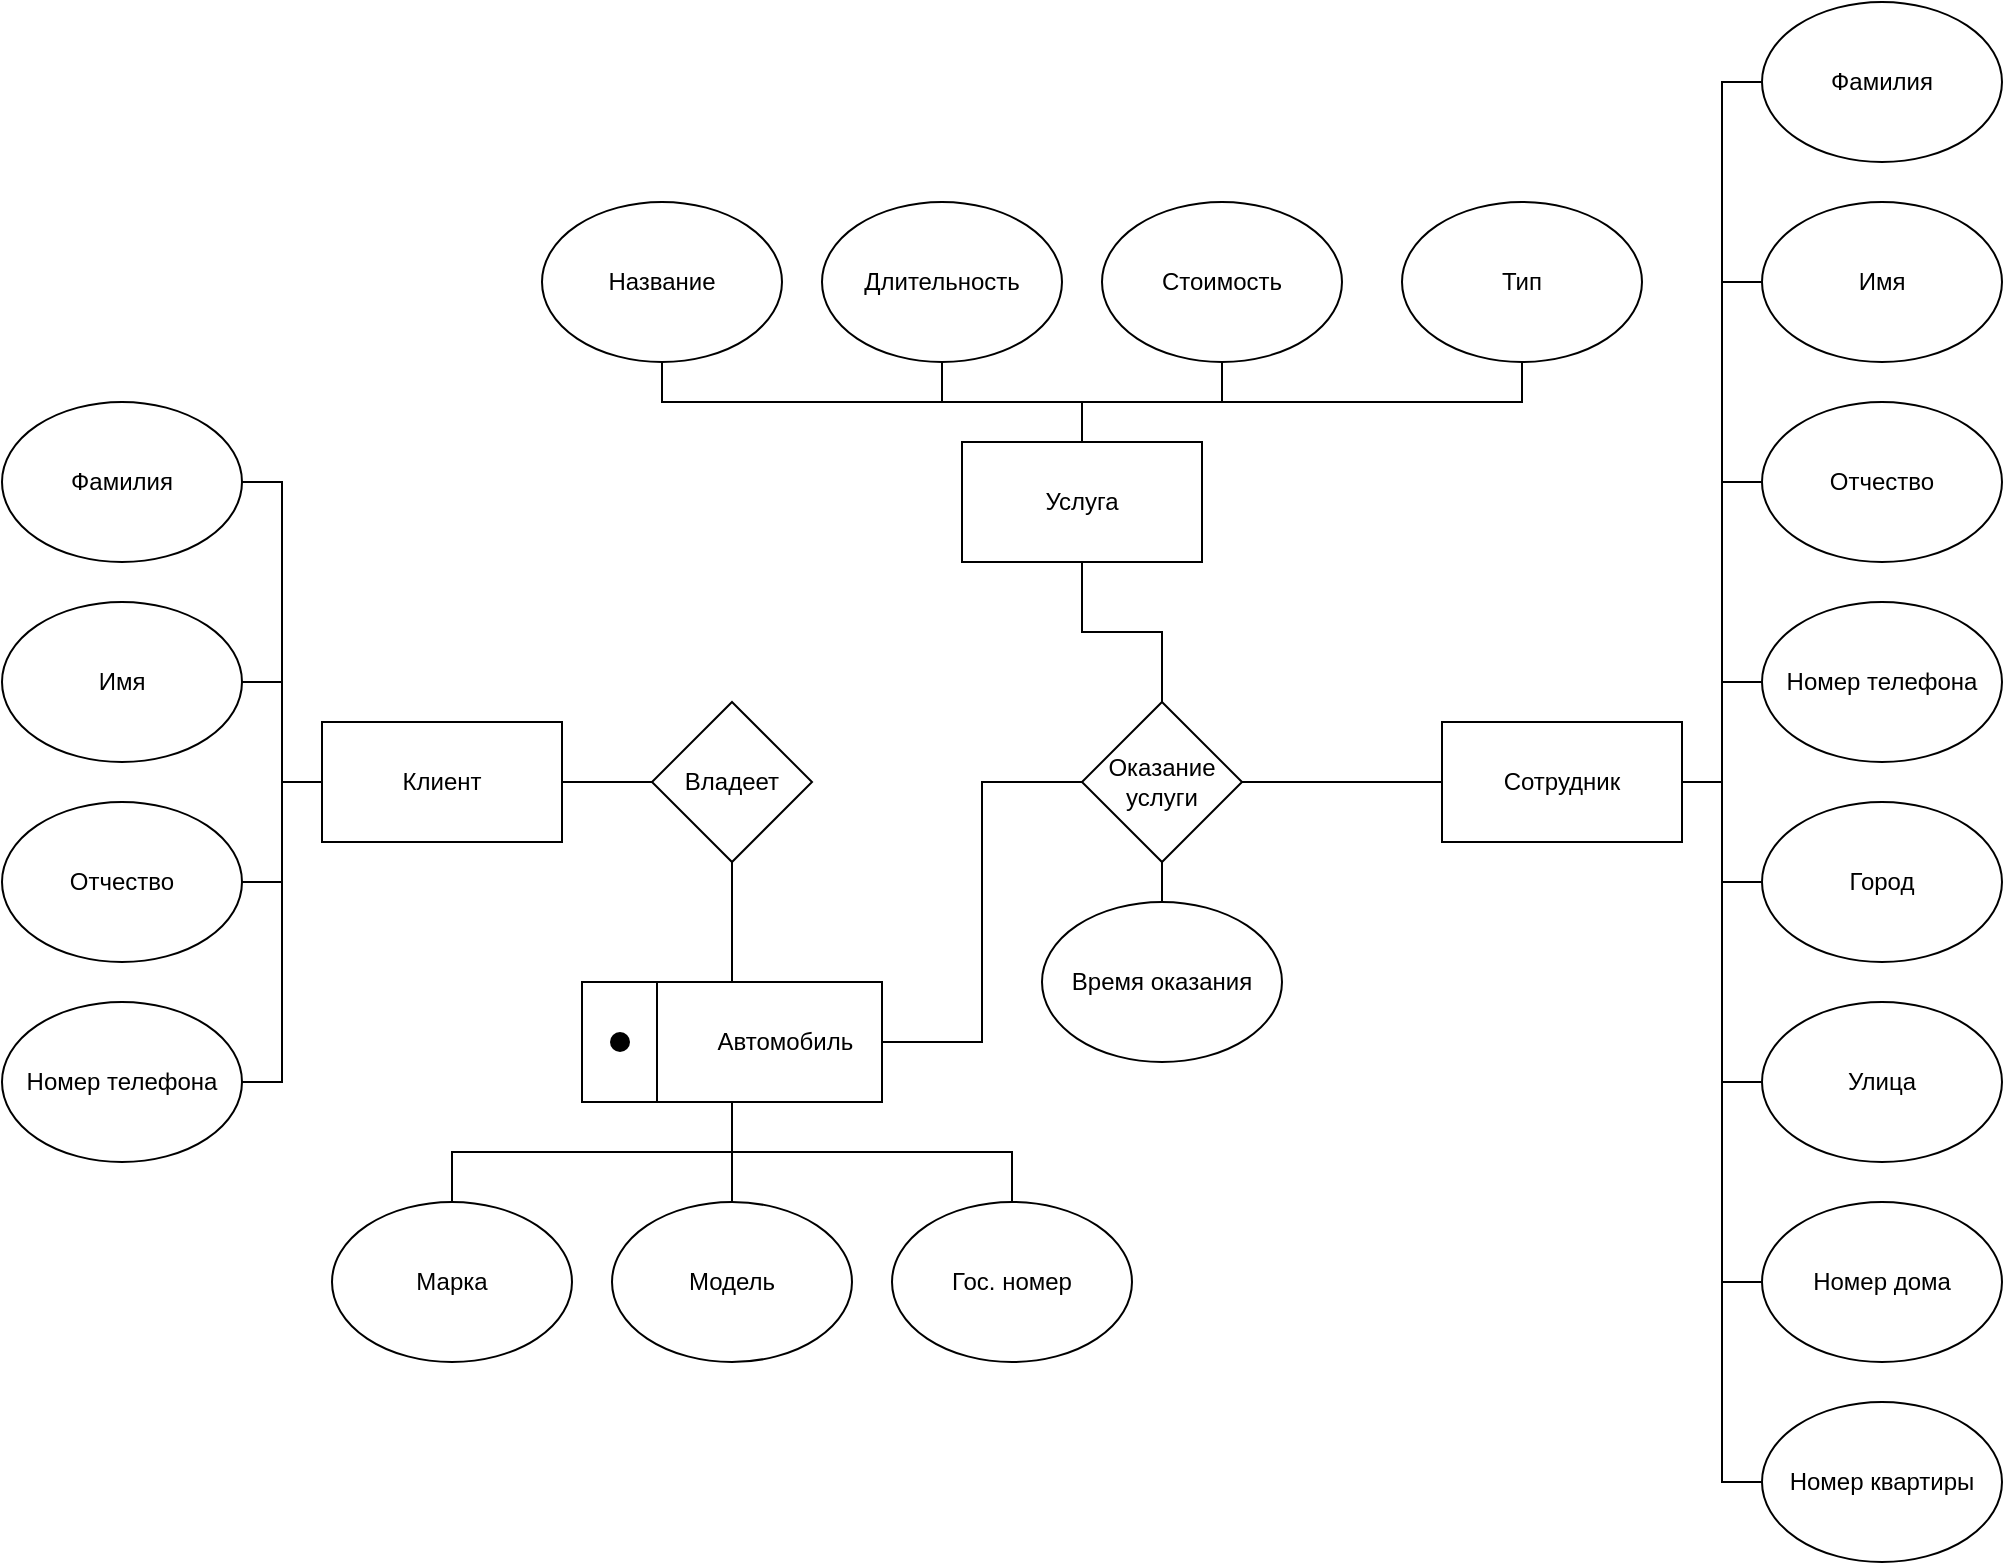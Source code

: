 <mxfile version="22.0.5" type="github">
  <diagram name="Страница — 1" id="yh4e-zj951A9Xb1wQFh0">
    <mxGraphModel dx="1313" dy="1997" grid="1" gridSize="10" guides="1" tooltips="1" connect="1" arrows="1" fold="1" page="1" pageScale="1" pageWidth="827" pageHeight="1169" math="0" shadow="0">
      <root>
        <mxCell id="0" />
        <mxCell id="1" parent="0" />
        <mxCell id="rchWkLcniJHJo5OMW7Qn-70" style="edgeStyle=orthogonalEdgeStyle;rounded=0;orthogonalLoop=1;jettySize=auto;html=1;exitX=0.5;exitY=0;exitDx=0;exitDy=0;entryX=0.5;entryY=1;entryDx=0;entryDy=0;endArrow=none;endFill=0;" edge="1" parent="1" source="rchWkLcniJHJo5OMW7Qn-1" target="rchWkLcniJHJo5OMW7Qn-3">
          <mxGeometry relative="1" as="geometry" />
        </mxCell>
        <mxCell id="rchWkLcniJHJo5OMW7Qn-1" value="Марка" style="ellipse;whiteSpace=wrap;html=1;" vertex="1" parent="1">
          <mxGeometry x="285" y="550" width="120" height="80" as="geometry" />
        </mxCell>
        <mxCell id="rchWkLcniJHJo5OMW7Qn-2" value="Модель" style="ellipse;whiteSpace=wrap;html=1;" vertex="1" parent="1">
          <mxGeometry x="425" y="550" width="120" height="80" as="geometry" />
        </mxCell>
        <mxCell id="rchWkLcniJHJo5OMW7Qn-64" style="edgeStyle=orthogonalEdgeStyle;rounded=0;orthogonalLoop=1;jettySize=auto;html=1;exitX=0.5;exitY=0;exitDx=0;exitDy=0;entryX=0.5;entryY=1;entryDx=0;entryDy=0;endArrow=none;endFill=0;" edge="1" parent="1" source="rchWkLcniJHJo5OMW7Qn-3" target="rchWkLcniJHJo5OMW7Qn-4">
          <mxGeometry relative="1" as="geometry" />
        </mxCell>
        <mxCell id="rchWkLcniJHJo5OMW7Qn-68" style="edgeStyle=orthogonalEdgeStyle;rounded=0;orthogonalLoop=1;jettySize=auto;html=1;exitX=1;exitY=0.5;exitDx=0;exitDy=0;entryX=0;entryY=0.5;entryDx=0;entryDy=0;endArrow=none;endFill=0;" edge="1" parent="1" source="rchWkLcniJHJo5OMW7Qn-3" target="rchWkLcniJHJo5OMW7Qn-40">
          <mxGeometry relative="1" as="geometry" />
        </mxCell>
        <mxCell id="rchWkLcniJHJo5OMW7Qn-69" style="edgeStyle=orthogonalEdgeStyle;rounded=0;orthogonalLoop=1;jettySize=auto;html=1;exitX=0.5;exitY=1;exitDx=0;exitDy=0;entryX=0.5;entryY=0;entryDx=0;entryDy=0;endArrow=none;endFill=0;" edge="1" parent="1" source="rchWkLcniJHJo5OMW7Qn-3" target="rchWkLcniJHJo5OMW7Qn-2">
          <mxGeometry relative="1" as="geometry" />
        </mxCell>
        <mxCell id="rchWkLcniJHJo5OMW7Qn-3" value="&lt;span style=&quot;white-space: pre;&quot;&gt;&#x9;&lt;/span&gt;&lt;span style=&quot;white-space: pre;&quot;&gt;&#x9;&lt;/span&gt;Автомобиль" style="rounded=0;whiteSpace=wrap;html=1;" vertex="1" parent="1">
          <mxGeometry x="410" y="440" width="150" height="60" as="geometry" />
        </mxCell>
        <mxCell id="rchWkLcniJHJo5OMW7Qn-4" value="Владеет" style="rhombus;whiteSpace=wrap;html=1;" vertex="1" parent="1">
          <mxGeometry x="445" y="300" width="80" height="80" as="geometry" />
        </mxCell>
        <mxCell id="rchWkLcniJHJo5OMW7Qn-76" style="edgeStyle=orthogonalEdgeStyle;rounded=0;orthogonalLoop=1;jettySize=auto;html=1;exitX=1;exitY=0.5;exitDx=0;exitDy=0;entryX=0;entryY=0.5;entryDx=0;entryDy=0;endArrow=none;endFill=0;" edge="1" parent="1" source="rchWkLcniJHJo5OMW7Qn-5" target="rchWkLcniJHJo5OMW7Qn-4">
          <mxGeometry relative="1" as="geometry" />
        </mxCell>
        <mxCell id="rchWkLcniJHJo5OMW7Qn-5" value="Клиент" style="rounded=0;whiteSpace=wrap;html=1;" vertex="1" parent="1">
          <mxGeometry x="280" y="310" width="120" height="60" as="geometry" />
        </mxCell>
        <mxCell id="rchWkLcniJHJo5OMW7Qn-71" style="edgeStyle=orthogonalEdgeStyle;rounded=0;orthogonalLoop=1;jettySize=auto;html=1;exitX=0.5;exitY=0;exitDx=0;exitDy=0;entryX=0.5;entryY=1;entryDx=0;entryDy=0;endArrow=none;endFill=0;" edge="1" parent="1" source="rchWkLcniJHJo5OMW7Qn-6" target="rchWkLcniJHJo5OMW7Qn-3">
          <mxGeometry relative="1" as="geometry" />
        </mxCell>
        <mxCell id="rchWkLcniJHJo5OMW7Qn-6" value="Гос. номер" style="ellipse;whiteSpace=wrap;html=1;" vertex="1" parent="1">
          <mxGeometry x="565" y="550" width="120" height="80" as="geometry" />
        </mxCell>
        <mxCell id="rchWkLcniJHJo5OMW7Qn-75" style="edgeStyle=orthogonalEdgeStyle;rounded=0;orthogonalLoop=1;jettySize=auto;html=1;exitX=1;exitY=0.5;exitDx=0;exitDy=0;entryX=0;entryY=0.5;entryDx=0;entryDy=0;endArrow=none;endFill=0;" edge="1" parent="1" source="rchWkLcniJHJo5OMW7Qn-7" target="rchWkLcniJHJo5OMW7Qn-5">
          <mxGeometry relative="1" as="geometry" />
        </mxCell>
        <mxCell id="rchWkLcniJHJo5OMW7Qn-7" value="Фамилия" style="ellipse;whiteSpace=wrap;html=1;" vertex="1" parent="1">
          <mxGeometry x="120" y="150" width="120" height="80" as="geometry" />
        </mxCell>
        <mxCell id="rchWkLcniJHJo5OMW7Qn-74" style="edgeStyle=orthogonalEdgeStyle;rounded=0;orthogonalLoop=1;jettySize=auto;html=1;exitX=1;exitY=0.5;exitDx=0;exitDy=0;entryX=0;entryY=0.5;entryDx=0;entryDy=0;endArrow=none;endFill=0;" edge="1" parent="1" source="rchWkLcniJHJo5OMW7Qn-8" target="rchWkLcniJHJo5OMW7Qn-5">
          <mxGeometry relative="1" as="geometry" />
        </mxCell>
        <mxCell id="rchWkLcniJHJo5OMW7Qn-8" value="Имя" style="ellipse;whiteSpace=wrap;html=1;" vertex="1" parent="1">
          <mxGeometry x="120" y="250" width="120" height="80" as="geometry" />
        </mxCell>
        <mxCell id="rchWkLcniJHJo5OMW7Qn-73" style="edgeStyle=orthogonalEdgeStyle;rounded=0;orthogonalLoop=1;jettySize=auto;html=1;exitX=1;exitY=0.5;exitDx=0;exitDy=0;entryX=0;entryY=0.5;entryDx=0;entryDy=0;endArrow=none;endFill=0;" edge="1" parent="1" source="rchWkLcniJHJo5OMW7Qn-9" target="rchWkLcniJHJo5OMW7Qn-5">
          <mxGeometry relative="1" as="geometry" />
        </mxCell>
        <mxCell id="rchWkLcniJHJo5OMW7Qn-9" value="Отчество" style="ellipse;whiteSpace=wrap;html=1;" vertex="1" parent="1">
          <mxGeometry x="120" y="350" width="120" height="80" as="geometry" />
        </mxCell>
        <mxCell id="rchWkLcniJHJo5OMW7Qn-72" style="edgeStyle=orthogonalEdgeStyle;rounded=0;orthogonalLoop=1;jettySize=auto;html=1;exitX=1;exitY=0.5;exitDx=0;exitDy=0;entryX=0;entryY=0.5;entryDx=0;entryDy=0;endArrow=none;endFill=0;" edge="1" parent="1" source="rchWkLcniJHJo5OMW7Qn-13" target="rchWkLcniJHJo5OMW7Qn-5">
          <mxGeometry relative="1" as="geometry" />
        </mxCell>
        <mxCell id="rchWkLcniJHJo5OMW7Qn-13" value="Номер телефона" style="ellipse;whiteSpace=wrap;html=1;" vertex="1" parent="1">
          <mxGeometry x="120" y="450" width="120" height="80" as="geometry" />
        </mxCell>
        <mxCell id="rchWkLcniJHJo5OMW7Qn-63" style="edgeStyle=orthogonalEdgeStyle;rounded=0;orthogonalLoop=1;jettySize=auto;html=1;exitX=0;exitY=0.5;exitDx=0;exitDy=0;entryX=1;entryY=0.5;entryDx=0;entryDy=0;endArrow=none;endFill=0;" edge="1" parent="1" source="rchWkLcniJHJo5OMW7Qn-14" target="rchWkLcniJHJo5OMW7Qn-40">
          <mxGeometry relative="1" as="geometry" />
        </mxCell>
        <mxCell id="rchWkLcniJHJo5OMW7Qn-14" value="Сотрудник" style="rounded=0;whiteSpace=wrap;html=1;" vertex="1" parent="1">
          <mxGeometry x="840" y="310" width="120" height="60" as="geometry" />
        </mxCell>
        <mxCell id="rchWkLcniJHJo5OMW7Qn-34" style="edgeStyle=orthogonalEdgeStyle;rounded=0;orthogonalLoop=1;jettySize=auto;html=1;exitX=0;exitY=0.5;exitDx=0;exitDy=0;entryX=1;entryY=0.5;entryDx=0;entryDy=0;endArrow=none;endFill=0;" edge="1" parent="1" source="rchWkLcniJHJo5OMW7Qn-15" target="rchWkLcniJHJo5OMW7Qn-14">
          <mxGeometry relative="1" as="geometry" />
        </mxCell>
        <mxCell id="rchWkLcniJHJo5OMW7Qn-15" value="Фамилия" style="ellipse;whiteSpace=wrap;html=1;" vertex="1" parent="1">
          <mxGeometry x="1000" y="-50" width="120" height="80" as="geometry" />
        </mxCell>
        <mxCell id="rchWkLcniJHJo5OMW7Qn-35" style="edgeStyle=orthogonalEdgeStyle;rounded=0;orthogonalLoop=1;jettySize=auto;html=1;exitX=0;exitY=0.5;exitDx=0;exitDy=0;entryX=1;entryY=0.5;entryDx=0;entryDy=0;endArrow=none;endFill=0;" edge="1" parent="1" source="rchWkLcniJHJo5OMW7Qn-16" target="rchWkLcniJHJo5OMW7Qn-14">
          <mxGeometry relative="1" as="geometry" />
        </mxCell>
        <mxCell id="rchWkLcniJHJo5OMW7Qn-16" value="Имя" style="ellipse;whiteSpace=wrap;html=1;" vertex="1" parent="1">
          <mxGeometry x="1000" y="50" width="120" height="80" as="geometry" />
        </mxCell>
        <mxCell id="rchWkLcniJHJo5OMW7Qn-36" style="edgeStyle=orthogonalEdgeStyle;rounded=0;orthogonalLoop=1;jettySize=auto;html=1;exitX=0;exitY=0.5;exitDx=0;exitDy=0;entryX=1;entryY=0.5;entryDx=0;entryDy=0;endArrow=none;endFill=0;" edge="1" parent="1" source="rchWkLcniJHJo5OMW7Qn-17" target="rchWkLcniJHJo5OMW7Qn-14">
          <mxGeometry relative="1" as="geometry" />
        </mxCell>
        <mxCell id="rchWkLcniJHJo5OMW7Qn-17" value="Отчество" style="ellipse;whiteSpace=wrap;html=1;" vertex="1" parent="1">
          <mxGeometry x="1000" y="150" width="120" height="80" as="geometry" />
        </mxCell>
        <mxCell id="rchWkLcniJHJo5OMW7Qn-37" style="edgeStyle=orthogonalEdgeStyle;rounded=0;orthogonalLoop=1;jettySize=auto;html=1;exitX=0;exitY=0.5;exitDx=0;exitDy=0;entryX=1;entryY=0.5;entryDx=0;entryDy=0;endArrow=none;endFill=0;" edge="1" parent="1" source="rchWkLcniJHJo5OMW7Qn-18" target="rchWkLcniJHJo5OMW7Qn-14">
          <mxGeometry relative="1" as="geometry" />
        </mxCell>
        <mxCell id="rchWkLcniJHJo5OMW7Qn-18" value="Номер телефона" style="ellipse;whiteSpace=wrap;html=1;" vertex="1" parent="1">
          <mxGeometry x="1000" y="250" width="120" height="80" as="geometry" />
        </mxCell>
        <mxCell id="rchWkLcniJHJo5OMW7Qn-38" style="edgeStyle=orthogonalEdgeStyle;rounded=0;orthogonalLoop=1;jettySize=auto;html=1;exitX=0;exitY=0.5;exitDx=0;exitDy=0;entryX=1;entryY=0.5;entryDx=0;entryDy=0;endArrow=none;endFill=0;" edge="1" parent="1" source="rchWkLcniJHJo5OMW7Qn-19" target="rchWkLcniJHJo5OMW7Qn-14">
          <mxGeometry relative="1" as="geometry" />
        </mxCell>
        <mxCell id="rchWkLcniJHJo5OMW7Qn-19" value="Город" style="ellipse;whiteSpace=wrap;html=1;" vertex="1" parent="1">
          <mxGeometry x="1000" y="350" width="120" height="80" as="geometry" />
        </mxCell>
        <mxCell id="rchWkLcniJHJo5OMW7Qn-39" style="edgeStyle=orthogonalEdgeStyle;rounded=0;orthogonalLoop=1;jettySize=auto;html=1;exitX=0;exitY=0.5;exitDx=0;exitDy=0;entryX=1;entryY=0.5;entryDx=0;entryDy=0;endArrow=none;endFill=0;" edge="1" parent="1" source="rchWkLcniJHJo5OMW7Qn-20" target="rchWkLcniJHJo5OMW7Qn-14">
          <mxGeometry relative="1" as="geometry" />
        </mxCell>
        <mxCell id="rchWkLcniJHJo5OMW7Qn-20" value="Улица" style="ellipse;whiteSpace=wrap;html=1;" vertex="1" parent="1">
          <mxGeometry x="1000" y="450" width="120" height="80" as="geometry" />
        </mxCell>
        <mxCell id="rchWkLcniJHJo5OMW7Qn-33" style="edgeStyle=orthogonalEdgeStyle;rounded=0;orthogonalLoop=1;jettySize=auto;html=1;exitX=0;exitY=0.5;exitDx=0;exitDy=0;entryX=1;entryY=0.5;entryDx=0;entryDy=0;endArrow=none;endFill=0;" edge="1" parent="1" source="rchWkLcniJHJo5OMW7Qn-21" target="rchWkLcniJHJo5OMW7Qn-14">
          <mxGeometry relative="1" as="geometry" />
        </mxCell>
        <mxCell id="rchWkLcniJHJo5OMW7Qn-21" value="Номер дома" style="ellipse;whiteSpace=wrap;html=1;" vertex="1" parent="1">
          <mxGeometry x="1000" y="550" width="120" height="80" as="geometry" />
        </mxCell>
        <mxCell id="rchWkLcniJHJo5OMW7Qn-31" style="edgeStyle=orthogonalEdgeStyle;rounded=0;orthogonalLoop=1;jettySize=auto;html=1;exitX=0;exitY=0.5;exitDx=0;exitDy=0;entryX=1;entryY=0.5;entryDx=0;entryDy=0;endArrow=none;endFill=0;" edge="1" parent="1" source="rchWkLcniJHJo5OMW7Qn-22" target="rchWkLcniJHJo5OMW7Qn-14">
          <mxGeometry relative="1" as="geometry" />
        </mxCell>
        <mxCell id="rchWkLcniJHJo5OMW7Qn-22" value="Номер квартиры" style="ellipse;whiteSpace=wrap;html=1;" vertex="1" parent="1">
          <mxGeometry x="1000" y="650" width="120" height="80" as="geometry" />
        </mxCell>
        <mxCell id="rchWkLcniJHJo5OMW7Qn-40" value="Оказание услуги" style="rhombus;whiteSpace=wrap;html=1;" vertex="1" parent="1">
          <mxGeometry x="660" y="300" width="80" height="80" as="geometry" />
        </mxCell>
        <mxCell id="rchWkLcniJHJo5OMW7Qn-42" style="edgeStyle=orthogonalEdgeStyle;rounded=0;orthogonalLoop=1;jettySize=auto;html=1;exitX=0.5;exitY=0;exitDx=0;exitDy=0;entryX=0.5;entryY=1;entryDx=0;entryDy=0;endArrow=none;endFill=0;" edge="1" parent="1" source="rchWkLcniJHJo5OMW7Qn-41" target="rchWkLcniJHJo5OMW7Qn-40">
          <mxGeometry relative="1" as="geometry" />
        </mxCell>
        <mxCell id="rchWkLcniJHJo5OMW7Qn-41" value="Время оказания" style="ellipse;whiteSpace=wrap;html=1;" vertex="1" parent="1">
          <mxGeometry x="640" y="400" width="120" height="80" as="geometry" />
        </mxCell>
        <mxCell id="rchWkLcniJHJo5OMW7Qn-62" style="edgeStyle=orthogonalEdgeStyle;rounded=0;orthogonalLoop=1;jettySize=auto;html=1;exitX=0.5;exitY=1;exitDx=0;exitDy=0;entryX=0.5;entryY=0;entryDx=0;entryDy=0;endArrow=none;endFill=0;" edge="1" parent="1" source="rchWkLcniJHJo5OMW7Qn-43" target="rchWkLcniJHJo5OMW7Qn-40">
          <mxGeometry relative="1" as="geometry" />
        </mxCell>
        <mxCell id="rchWkLcniJHJo5OMW7Qn-43" value="Услуга" style="rounded=0;whiteSpace=wrap;html=1;" vertex="1" parent="1">
          <mxGeometry x="600" y="170" width="120" height="60" as="geometry" />
        </mxCell>
        <mxCell id="rchWkLcniJHJo5OMW7Qn-56" style="edgeStyle=orthogonalEdgeStyle;rounded=0;orthogonalLoop=1;jettySize=auto;html=1;exitX=0.5;exitY=1;exitDx=0;exitDy=0;entryX=0.5;entryY=0;entryDx=0;entryDy=0;endArrow=none;endFill=0;" edge="1" parent="1" source="rchWkLcniJHJo5OMW7Qn-45" target="rchWkLcniJHJo5OMW7Qn-43">
          <mxGeometry relative="1" as="geometry" />
        </mxCell>
        <mxCell id="rchWkLcniJHJo5OMW7Qn-45" value="Название" style="ellipse;whiteSpace=wrap;html=1;" vertex="1" parent="1">
          <mxGeometry x="390" y="50" width="120" height="80" as="geometry" />
        </mxCell>
        <mxCell id="rchWkLcniJHJo5OMW7Qn-55" style="edgeStyle=orthogonalEdgeStyle;rounded=0;orthogonalLoop=1;jettySize=auto;html=1;exitX=0.5;exitY=1;exitDx=0;exitDy=0;entryX=0.5;entryY=0;entryDx=0;entryDy=0;endArrow=none;endFill=0;" edge="1" parent="1" source="rchWkLcniJHJo5OMW7Qn-47" target="rchWkLcniJHJo5OMW7Qn-43">
          <mxGeometry relative="1" as="geometry" />
        </mxCell>
        <mxCell id="rchWkLcniJHJo5OMW7Qn-47" value="Длительность" style="ellipse;whiteSpace=wrap;html=1;" vertex="1" parent="1">
          <mxGeometry x="530" y="50" width="120" height="80" as="geometry" />
        </mxCell>
        <mxCell id="rchWkLcniJHJo5OMW7Qn-54" style="edgeStyle=orthogonalEdgeStyle;rounded=0;orthogonalLoop=1;jettySize=auto;html=1;exitX=0.5;exitY=1;exitDx=0;exitDy=0;entryX=0.5;entryY=0;entryDx=0;entryDy=0;endArrow=none;endFill=0;" edge="1" parent="1" source="rchWkLcniJHJo5OMW7Qn-49" target="rchWkLcniJHJo5OMW7Qn-43">
          <mxGeometry relative="1" as="geometry" />
        </mxCell>
        <mxCell id="rchWkLcniJHJo5OMW7Qn-49" value="Стоимость" style="ellipse;whiteSpace=wrap;html=1;" vertex="1" parent="1">
          <mxGeometry x="670" y="50" width="120" height="80" as="geometry" />
        </mxCell>
        <mxCell id="rchWkLcniJHJo5OMW7Qn-53" style="edgeStyle=orthogonalEdgeStyle;rounded=0;orthogonalLoop=1;jettySize=auto;html=1;exitX=0.5;exitY=1;exitDx=0;exitDy=0;entryX=0.5;entryY=0;entryDx=0;entryDy=0;endArrow=none;endFill=0;" edge="1" parent="1" source="rchWkLcniJHJo5OMW7Qn-51" target="rchWkLcniJHJo5OMW7Qn-43">
          <mxGeometry relative="1" as="geometry" />
        </mxCell>
        <mxCell id="rchWkLcniJHJo5OMW7Qn-51" value="Тип" style="ellipse;whiteSpace=wrap;html=1;" vertex="1" parent="1">
          <mxGeometry x="820" y="50" width="120" height="80" as="geometry" />
        </mxCell>
        <mxCell id="rchWkLcniJHJo5OMW7Qn-66" value="" style="endArrow=none;html=1;rounded=0;entryX=0.25;entryY=0;entryDx=0;entryDy=0;exitX=0.25;exitY=1;exitDx=0;exitDy=0;" edge="1" parent="1" source="rchWkLcniJHJo5OMW7Qn-3" target="rchWkLcniJHJo5OMW7Qn-3">
          <mxGeometry width="50" height="50" relative="1" as="geometry">
            <mxPoint x="440" y="520" as="sourcePoint" />
            <mxPoint x="490" y="470" as="targetPoint" />
          </mxGeometry>
        </mxCell>
        <mxCell id="rchWkLcniJHJo5OMW7Qn-67" value="" style="shape=ellipse;fillColor=#000000;strokeColor=none;html=1;sketch=0;" vertex="1" parent="1">
          <mxGeometry x="424" y="465" width="10" height="10" as="geometry" />
        </mxCell>
      </root>
    </mxGraphModel>
  </diagram>
</mxfile>
